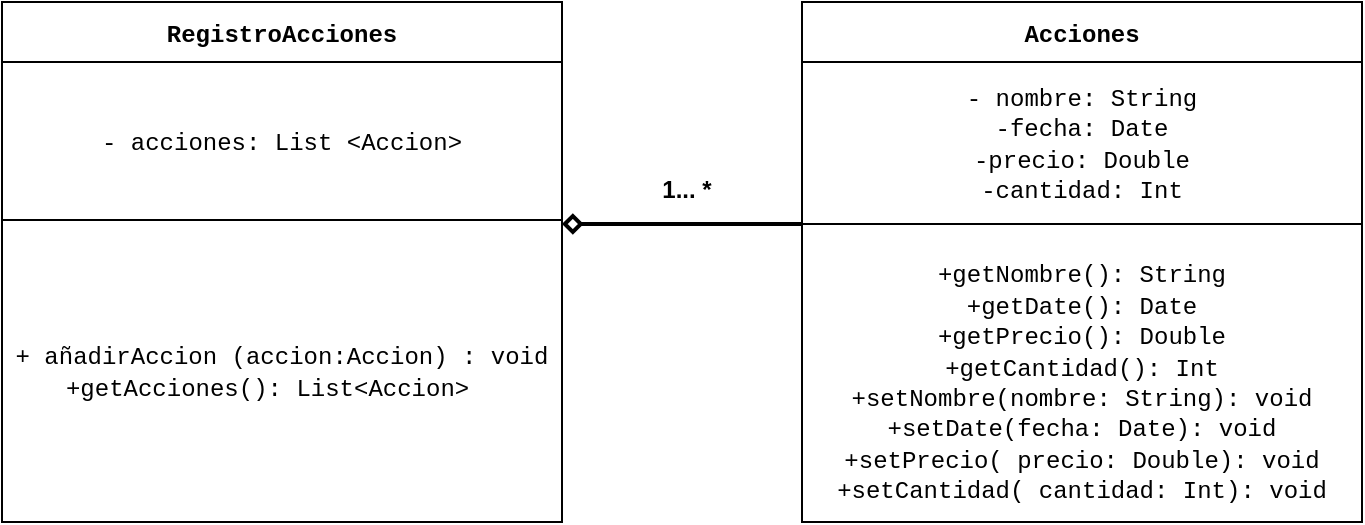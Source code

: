 <mxfile version="22.1.16" type="device">
  <diagram name="Página-1" id="nvz32nUWm88d6tqkX3ZS">
    <mxGraphModel dx="746" dy="1565" grid="1" gridSize="10" guides="1" tooltips="1" connect="1" arrows="1" fold="1" page="1" pageScale="1" pageWidth="827" pageHeight="1169" math="0" shadow="0">
      <root>
        <mxCell id="0" />
        <mxCell id="1" parent="0" />
        <mxCell id="rLiF3_yO4dpib0Afzau--16" value="" style="group" vertex="1" connectable="0" parent="1">
          <mxGeometry x="360" y="-1001" width="120" height="32" as="geometry" />
        </mxCell>
        <mxCell id="rLiF3_yO4dpib0Afzau--6" value="" style="endArrow=diamond;html=1;rounded=0;endFill=0;entryX=1;entryY=0.5;entryDx=0;entryDy=0;strokeWidth=2;" edge="1" parent="rLiF3_yO4dpib0Afzau--16">
          <mxGeometry width="50" height="50" relative="1" as="geometry">
            <mxPoint x="120" y="32" as="sourcePoint" />
            <mxPoint y="32" as="targetPoint" />
          </mxGeometry>
        </mxCell>
        <mxCell id="rLiF3_yO4dpib0Afzau--12" value="&lt;font style=&quot;vertical-align: inherit;&quot;&gt;&lt;font style=&quot;vertical-align: inherit;&quot;&gt;&lt;font style=&quot;vertical-align: inherit;&quot;&gt;&lt;font style=&quot;vertical-align: inherit;&quot;&gt;&lt;b&gt;1... *&lt;/b&gt;&lt;/font&gt;&lt;/font&gt;&lt;/font&gt;&lt;/font&gt;" style="text;html=1;align=center;verticalAlign=middle;resizable=0;points=[];autosize=1;strokeColor=none;fillColor=none;" vertex="1" parent="rLiF3_yO4dpib0Afzau--16">
          <mxGeometry x="36.923" width="50" height="30" as="geometry" />
        </mxCell>
        <mxCell id="rLiF3_yO4dpib0Afzau--19" value="Acciones" style="shape=table;startSize=30;container=1;collapsible=0;childLayout=tableLayout;fontFamily=Courier New;fontStyle=1" vertex="1" parent="1">
          <mxGeometry x="480" y="-1080" width="280" height="260" as="geometry" />
        </mxCell>
        <mxCell id="rLiF3_yO4dpib0Afzau--20" value="" style="shape=tableRow;horizontal=0;startSize=0;swimlaneHead=0;swimlaneBody=0;strokeColor=inherit;top=0;left=0;bottom=0;right=0;collapsible=0;dropTarget=0;fillColor=none;points=[[0,0.5],[1,0.5]];portConstraint=eastwest;" vertex="1" parent="rLiF3_yO4dpib0Afzau--19">
          <mxGeometry y="30" width="280" height="81" as="geometry" />
        </mxCell>
        <mxCell id="rLiF3_yO4dpib0Afzau--21" value="&lt;font face=&quot;Courier New&quot;&gt;- nombre: String&lt;br&gt;-fecha: Date&lt;br&gt;-precio: Double&lt;br&gt;-cantidad: Int&lt;/font&gt;" style="shape=partialRectangle;html=1;whiteSpace=wrap;connectable=0;strokeColor=inherit;overflow=hidden;fillColor=none;top=0;left=0;bottom=0;right=0;pointerEvents=1;" vertex="1" parent="rLiF3_yO4dpib0Afzau--20">
          <mxGeometry width="280" height="81" as="geometry">
            <mxRectangle width="280" height="81" as="alternateBounds" />
          </mxGeometry>
        </mxCell>
        <mxCell id="rLiF3_yO4dpib0Afzau--22" value="" style="shape=tableRow;horizontal=0;startSize=0;swimlaneHead=0;swimlaneBody=0;strokeColor=inherit;top=0;left=0;bottom=0;right=0;collapsible=0;dropTarget=0;fillColor=none;points=[[0,0.5],[1,0.5]];portConstraint=eastwest;" vertex="1" parent="rLiF3_yO4dpib0Afzau--19">
          <mxGeometry y="111" width="280" height="149" as="geometry" />
        </mxCell>
        <mxCell id="rLiF3_yO4dpib0Afzau--23" value="&lt;font face=&quot;Courier New&quot;&gt;&lt;br&gt;+getNombre(): String&lt;br&gt;+getDate(): Date&lt;br&gt;+getPrecio(): Double&lt;br&gt;+getCantidad(): Int&lt;br&gt;+setNombre(nombre: String): void&lt;br&gt;+setDate(fecha: Date): void&lt;br&gt;+setPrecio( precio: Double): void&lt;br&gt;+setCantidad( cantidad: Int): void&lt;br&gt;&lt;br&gt;&lt;/font&gt;" style="shape=partialRectangle;html=1;whiteSpace=wrap;connectable=0;strokeColor=inherit;overflow=hidden;fillColor=none;top=0;left=0;bottom=0;right=0;pointerEvents=1;" vertex="1" parent="rLiF3_yO4dpib0Afzau--22">
          <mxGeometry width="280" height="149" as="geometry">
            <mxRectangle width="280" height="149" as="alternateBounds" />
          </mxGeometry>
        </mxCell>
        <mxCell id="rLiF3_yO4dpib0Afzau--24" value="RegistroAcciones" style="shape=table;startSize=30;container=1;collapsible=0;childLayout=tableLayout;fontFamily=Courier New;spacing=2;fontStyle=1" vertex="1" parent="1">
          <mxGeometry x="80" y="-1080" width="280" height="260" as="geometry" />
        </mxCell>
        <mxCell id="rLiF3_yO4dpib0Afzau--25" value="" style="shape=tableRow;horizontal=0;startSize=0;swimlaneHead=0;swimlaneBody=0;strokeColor=inherit;top=0;left=0;bottom=0;right=0;collapsible=0;dropTarget=0;fillColor=none;points=[[0,0.5],[1,0.5]];portConstraint=eastwest;" vertex="1" parent="rLiF3_yO4dpib0Afzau--24">
          <mxGeometry y="30" width="280" height="79" as="geometry" />
        </mxCell>
        <mxCell id="rLiF3_yO4dpib0Afzau--26" value="&lt;font face=&quot;Courier New&quot;&gt;- acciones: List &amp;lt;Accion&amp;gt;&lt;/font&gt;" style="shape=partialRectangle;html=1;whiteSpace=wrap;connectable=0;strokeColor=inherit;overflow=hidden;fillColor=none;top=0;left=0;bottom=0;right=0;pointerEvents=1;" vertex="1" parent="rLiF3_yO4dpib0Afzau--25">
          <mxGeometry width="280" height="79" as="geometry">
            <mxRectangle width="280" height="79" as="alternateBounds" />
          </mxGeometry>
        </mxCell>
        <mxCell id="rLiF3_yO4dpib0Afzau--27" value="" style="shape=tableRow;horizontal=0;startSize=0;swimlaneHead=0;swimlaneBody=0;strokeColor=inherit;top=0;left=0;bottom=0;right=0;collapsible=0;dropTarget=0;fillColor=none;points=[[0,0.5],[1,0.5]];portConstraint=eastwest;" vertex="1" parent="rLiF3_yO4dpib0Afzau--24">
          <mxGeometry y="109" width="280" height="151" as="geometry" />
        </mxCell>
        <mxCell id="rLiF3_yO4dpib0Afzau--28" value="&lt;font face=&quot;Courier New&quot;&gt;+ añadirAccion (accion:Accion) : void&lt;br&gt;+getAcciones(): List&amp;lt;Accion&amp;gt;&amp;nbsp;&amp;nbsp;&lt;/font&gt;" style="shape=partialRectangle;html=1;whiteSpace=wrap;connectable=0;strokeColor=inherit;overflow=hidden;fillColor=none;top=0;left=0;bottom=0;right=0;pointerEvents=1;" vertex="1" parent="rLiF3_yO4dpib0Afzau--27">
          <mxGeometry width="280" height="151" as="geometry">
            <mxRectangle width="280" height="151" as="alternateBounds" />
          </mxGeometry>
        </mxCell>
      </root>
    </mxGraphModel>
  </diagram>
</mxfile>
